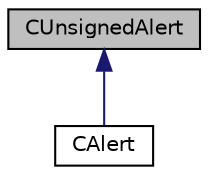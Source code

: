 digraph "CUnsignedAlert"
{
  edge [fontname="Helvetica",fontsize="10",labelfontname="Helvetica",labelfontsize="10"];
  node [fontname="Helvetica",fontsize="10",shape=record];
  Node0 [label="CUnsignedAlert",height=0.2,width=0.4,color="black", fillcolor="grey75", style="filled", fontcolor="black"];
  Node0 -> Node1 [dir="back",color="midnightblue",fontsize="10",style="solid",fontname="Helvetica"];
  Node1 [label="CAlert",height=0.2,width=0.4,color="black", fillcolor="white", style="filled",URL="$db/dff/class_c_alert.html",tooltip="An alert is a combination of a serialized CUnsignedAlert and a signature. "];
}
